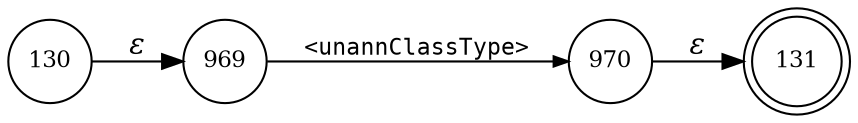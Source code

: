 digraph ATN {
rankdir=LR;
s131[fontsize=11, label="131", shape=doublecircle, fixedsize=true, width=.6];
s130[fontsize=11,label="130", shape=circle, fixedsize=true, width=.55, peripheries=1];
s969[fontsize=11,label="969", shape=circle, fixedsize=true, width=.55, peripheries=1];
s970[fontsize=11,label="970", shape=circle, fixedsize=true, width=.55, peripheries=1];
s130 -> s969 [fontname="Times-Italic", label="&epsilon;"];
s969 -> s970 [fontsize=11, fontname="Courier", arrowsize=.7, label = "<unannClassType>", arrowhead = normal];
s970 -> s131 [fontname="Times-Italic", label="&epsilon;"];
}